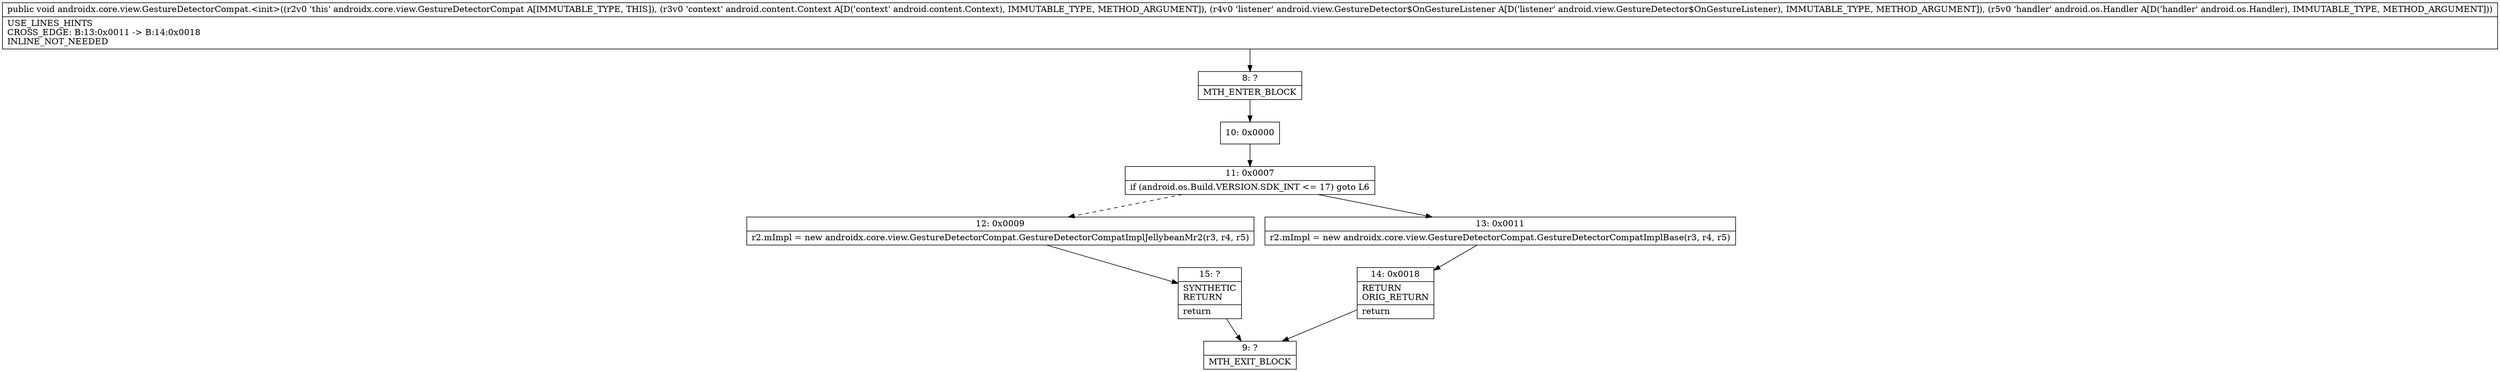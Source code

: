 digraph "CFG forandroidx.core.view.GestureDetectorCompat.\<init\>(Landroid\/content\/Context;Landroid\/view\/GestureDetector$OnGestureListener;Landroid\/os\/Handler;)V" {
Node_8 [shape=record,label="{8\:\ ?|MTH_ENTER_BLOCK\l}"];
Node_10 [shape=record,label="{10\:\ 0x0000}"];
Node_11 [shape=record,label="{11\:\ 0x0007|if (android.os.Build.VERSION.SDK_INT \<= 17) goto L6\l}"];
Node_12 [shape=record,label="{12\:\ 0x0009|r2.mImpl = new androidx.core.view.GestureDetectorCompat.GestureDetectorCompatImplJellybeanMr2(r3, r4, r5)\l}"];
Node_15 [shape=record,label="{15\:\ ?|SYNTHETIC\lRETURN\l|return\l}"];
Node_9 [shape=record,label="{9\:\ ?|MTH_EXIT_BLOCK\l}"];
Node_13 [shape=record,label="{13\:\ 0x0011|r2.mImpl = new androidx.core.view.GestureDetectorCompat.GestureDetectorCompatImplBase(r3, r4, r5)\l}"];
Node_14 [shape=record,label="{14\:\ 0x0018|RETURN\lORIG_RETURN\l|return\l}"];
MethodNode[shape=record,label="{public void androidx.core.view.GestureDetectorCompat.\<init\>((r2v0 'this' androidx.core.view.GestureDetectorCompat A[IMMUTABLE_TYPE, THIS]), (r3v0 'context' android.content.Context A[D('context' android.content.Context), IMMUTABLE_TYPE, METHOD_ARGUMENT]), (r4v0 'listener' android.view.GestureDetector$OnGestureListener A[D('listener' android.view.GestureDetector$OnGestureListener), IMMUTABLE_TYPE, METHOD_ARGUMENT]), (r5v0 'handler' android.os.Handler A[D('handler' android.os.Handler), IMMUTABLE_TYPE, METHOD_ARGUMENT]))  | USE_LINES_HINTS\lCROSS_EDGE: B:13:0x0011 \-\> B:14:0x0018\lINLINE_NOT_NEEDED\l}"];
MethodNode -> Node_8;Node_8 -> Node_10;
Node_10 -> Node_11;
Node_11 -> Node_12[style=dashed];
Node_11 -> Node_13;
Node_12 -> Node_15;
Node_15 -> Node_9;
Node_13 -> Node_14;
Node_14 -> Node_9;
}


